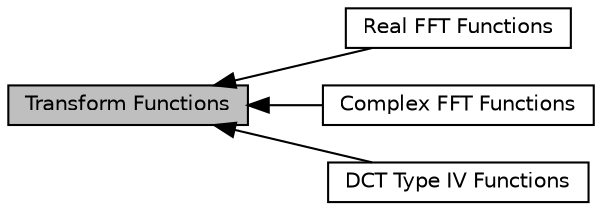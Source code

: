 digraph "Transform Functions"
{
  edge [fontname="Helvetica",fontsize="10",labelfontname="Helvetica",labelfontsize="10"];
  node [fontname="Helvetica",fontsize="10",shape=box];
  rankdir=LR;
  Node4 [label="Real FFT Functions",height=0.2,width=0.4,color="black", fillcolor="white", style="filled",URL="$group___real_f_f_t.html",tooltip=" "];
  Node2 [label="Complex FFT Functions",height=0.2,width=0.4,color="black", fillcolor="white", style="filled",URL="$group___complex_f_f_t.html",tooltip=" "];
  Node3 [label="DCT Type IV Functions",height=0.2,width=0.4,color="black", fillcolor="white", style="filled",URL="$group___d_c_t4___i_d_c_t4.html",tooltip=" "];
  Node1 [label="Transform Functions",height=0.2,width=0.4,color="black", fillcolor="grey75", style="filled", fontcolor="black",tooltip=" "];
  Node1->Node2 [shape=plaintext, dir="back", style="solid"];
  Node1->Node3 [shape=plaintext, dir="back", style="solid"];
  Node1->Node4 [shape=plaintext, dir="back", style="solid"];
}
